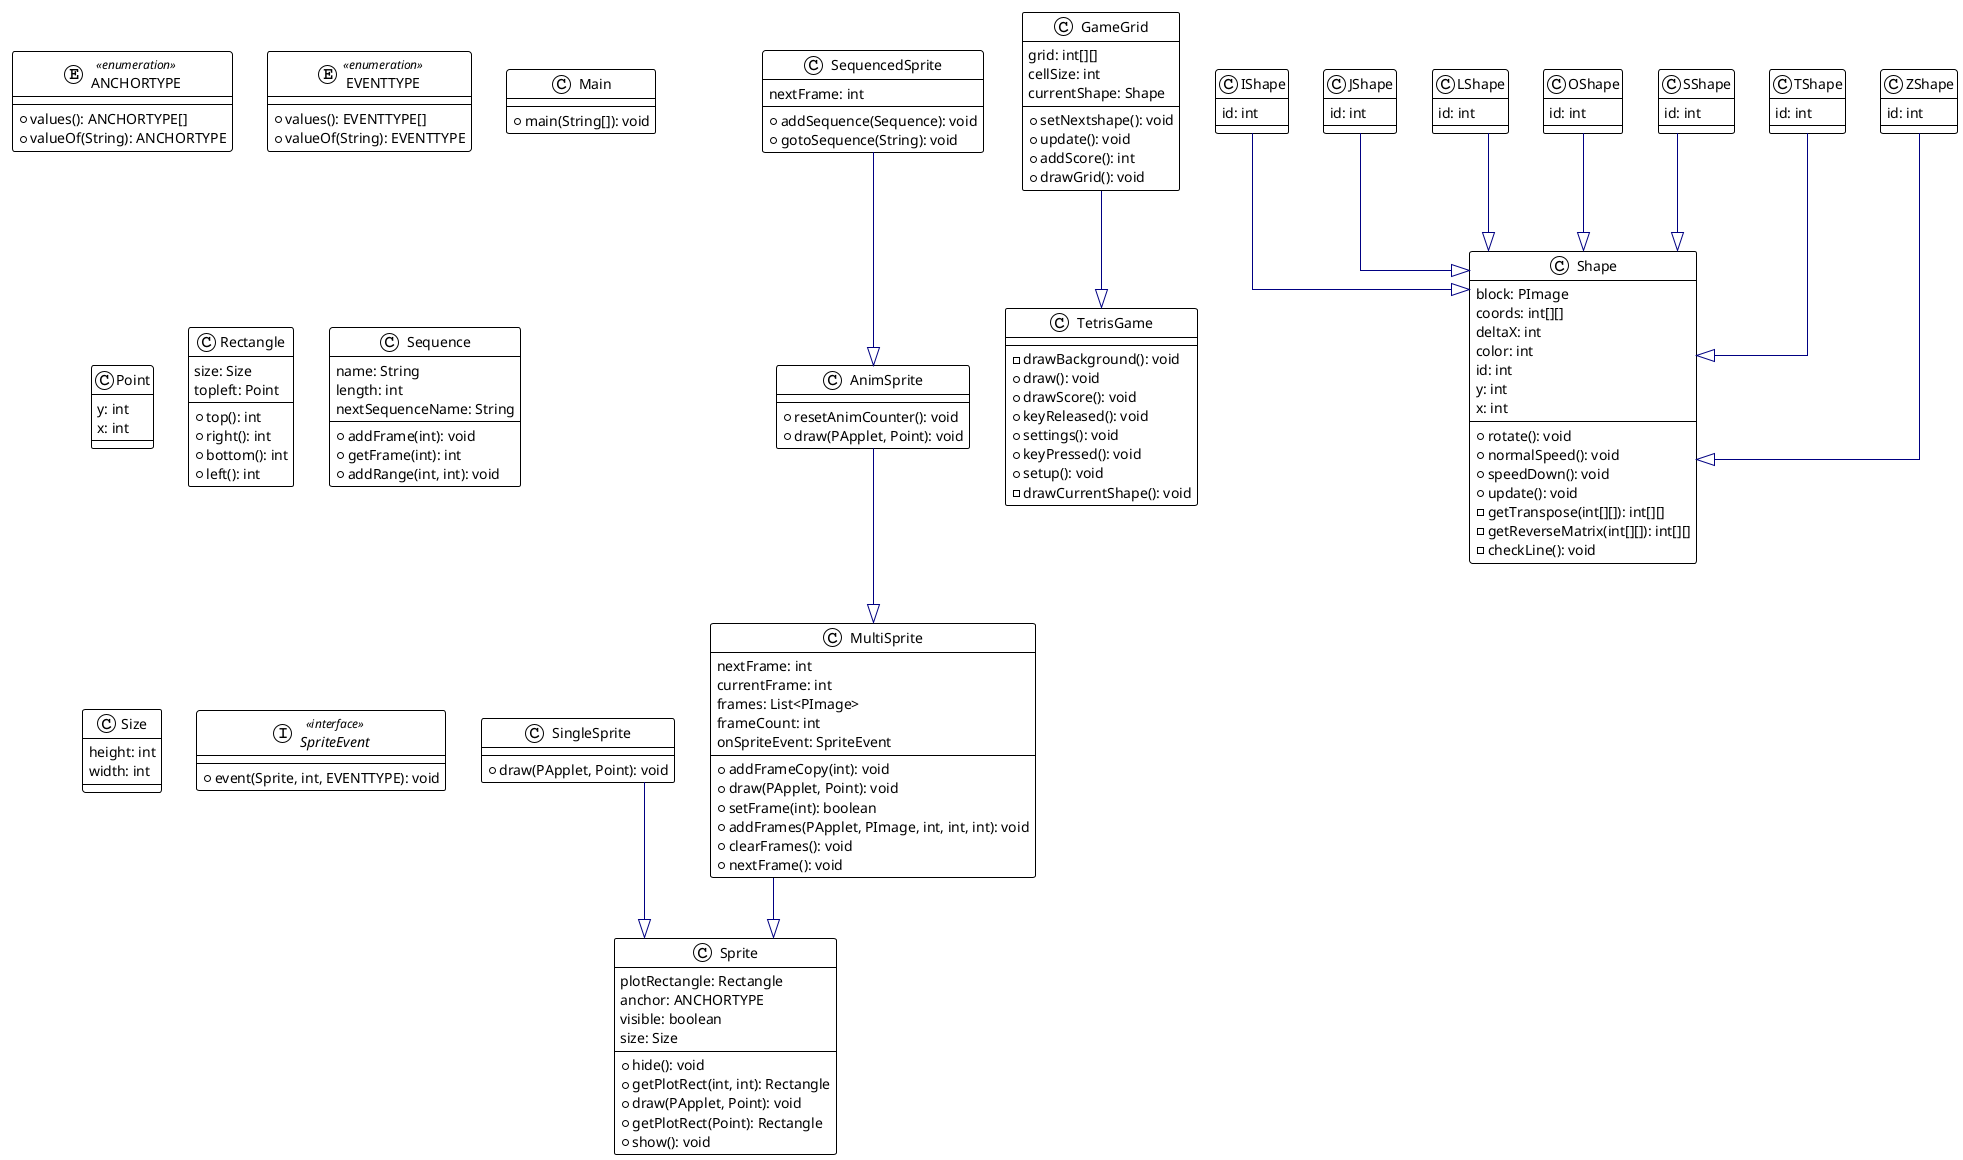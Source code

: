 @startuml

!theme plain
top to bottom direction
skinparam linetype ortho

enum ANCHORTYPE << enumeration >> {
  + values(): ANCHORTYPE[]
  + valueOf(String): ANCHORTYPE
}
class AnimSprite {
  + resetAnimCounter(): void
  + draw(PApplet, Point): void
}
enum EVENTTYPE << enumeration >> {
  + values(): EVENTTYPE[]
  + valueOf(String): EVENTTYPE
}
class GameGrid {
  + setNextshape(): void
  + update(): void
  + addScore(): int
  + drawGrid(): void
   grid: int[][]
   cellSize: int
   currentShape: Shape
}
class IShape {
   id: int
}
class JShape {
   id: int
}
class LShape {
   id: int
}
class Main {
  + main(String[]): void
}
class MultiSprite {
  + addFrameCopy(int): void
  + draw(PApplet, Point): void
  + setFrame(int): boolean
  + addFrames(PApplet, PImage, int, int, int): void
  + clearFrames(): void
  + nextFrame(): void
   nextFrame: int
   currentFrame: int
   frames: List<PImage>
   frameCount: int
   onSpriteEvent: SpriteEvent
}
class OShape {
   id: int
}
class Point {
   y: int
   x: int
}
class Rectangle {
  + top(): int
  + right(): int
  + bottom(): int
  + left(): int
   size: Size
   topleft: Point
}
class SShape {
   id: int
}
class Sequence {
  + addFrame(int): void
  + getFrame(int): int
  + addRange(int, int): void
   name: String
   length: int
   nextSequenceName: String
}
class SequencedSprite {
  + addSequence(Sequence): void
  + gotoSequence(String): void
   nextFrame: int
}
class Shape {
  + rotate(): void
  + normalSpeed(): void
  + speedDown(): void
  + update(): void
  - getTranspose(int[][]): int[][]
  - getReverseMatrix(int[][]): int[][]
  - checkLine(): void
   block: PImage
   coords: int[][]
   deltaX: int
   color: int
   id: int
   y: int
   x: int
}
class SingleSprite {
  + draw(PApplet, Point): void
}
class Size {
   height: int
   width: int
}
class Sprite {
  + hide(): void
  + getPlotRect(int, int): Rectangle
  + draw(PApplet, Point): void
  + getPlotRect(Point): Rectangle
  + show(): void
   plotRectangle: Rectangle
   anchor: ANCHORTYPE
   visible: boolean
   size: Size
}
interface SpriteEvent << interface >> {
  + event(Sprite, int, EVENTTYPE): void
}
class TShape {
   id: int
}
class TetrisGame {
  - drawBackground(): void
  + draw(): void
  + drawScore(): void
  + keyReleased(): void
  + settings(): void
  + keyPressed(): void
  + setup(): void
  - drawCurrentShape(): void
}
class ZShape {
   id: int
}

AnimSprite       -[#000082,plain]-^  MultiSprite     
GameGrid         -[#000082,plain]-^  TetrisGame      
IShape           -[#000082,plain]-^  Shape           
JShape           -[#000082,plain]-^  Shape           
LShape           -[#000082,plain]-^  Shape           
MultiSprite      -[#000082,plain]-^  Sprite          
OShape           -[#000082,plain]-^  Shape           
SShape           -[#000082,plain]-^  Shape           
SequencedSprite  -[#000082,plain]-^  AnimSprite      
SingleSprite     -[#000082,plain]-^  Sprite          
TShape           -[#000082,plain]-^  Shape           
ZShape           -[#000082,plain]-^  Shape           
@enduml
